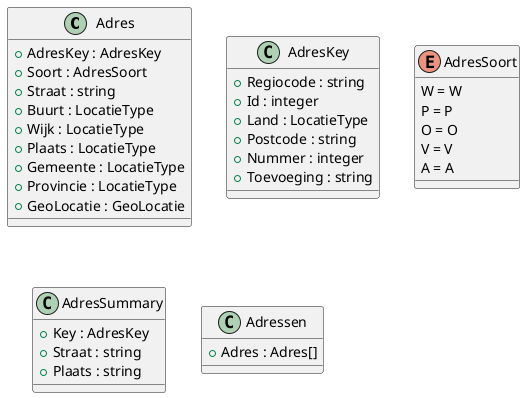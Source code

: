 @startuml

class Adres {
    +AdresKey : AdresKey
    +Soort : AdresSoort
    +Straat : string
    +Buurt : LocatieType
    +Wijk : LocatieType
    +Plaats : LocatieType
    +Gemeente : LocatieType
    +Provincie : LocatieType
    +GeoLocatie : GeoLocatie
}
class AdresKey {
    +Regiocode : string
    +Id : integer
    +Land : LocatieType
    +Postcode : string
    +Nummer : integer
    +Toevoeging : string
}
enum AdresSoort {
    W = W
    P = P
    O = O
    V = V
    A = A
}
class AdresSummary {
    +Key : AdresKey
    +Straat : string
    +Plaats : string
}
class Adressen {
    +Adres : Adres[]
}

@enduml
